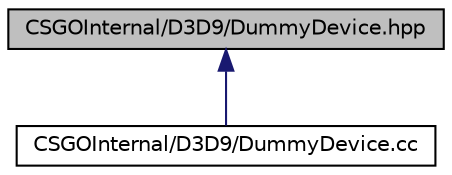 digraph "CSGOInternal/D3D9/DummyDevice.hpp"
{
 // LATEX_PDF_SIZE
  edge [fontname="Helvetica",fontsize="10",labelfontname="Helvetica",labelfontsize="10"];
  node [fontname="Helvetica",fontsize="10",shape=record];
  Node1 [label="CSGOInternal/D3D9/DummyDevice.hpp",height=0.2,width=0.4,color="black", fillcolor="grey75", style="filled", fontcolor="black",tooltip=" "];
  Node1 -> Node2 [dir="back",color="midnightblue",fontsize="10",style="solid",fontname="Helvetica"];
  Node2 [label="CSGOInternal/D3D9/DummyDevice.cc",height=0.2,width=0.4,color="black", fillcolor="white", style="filled",URL="$_dummy_device_8cc.html",tooltip=" "];
}
